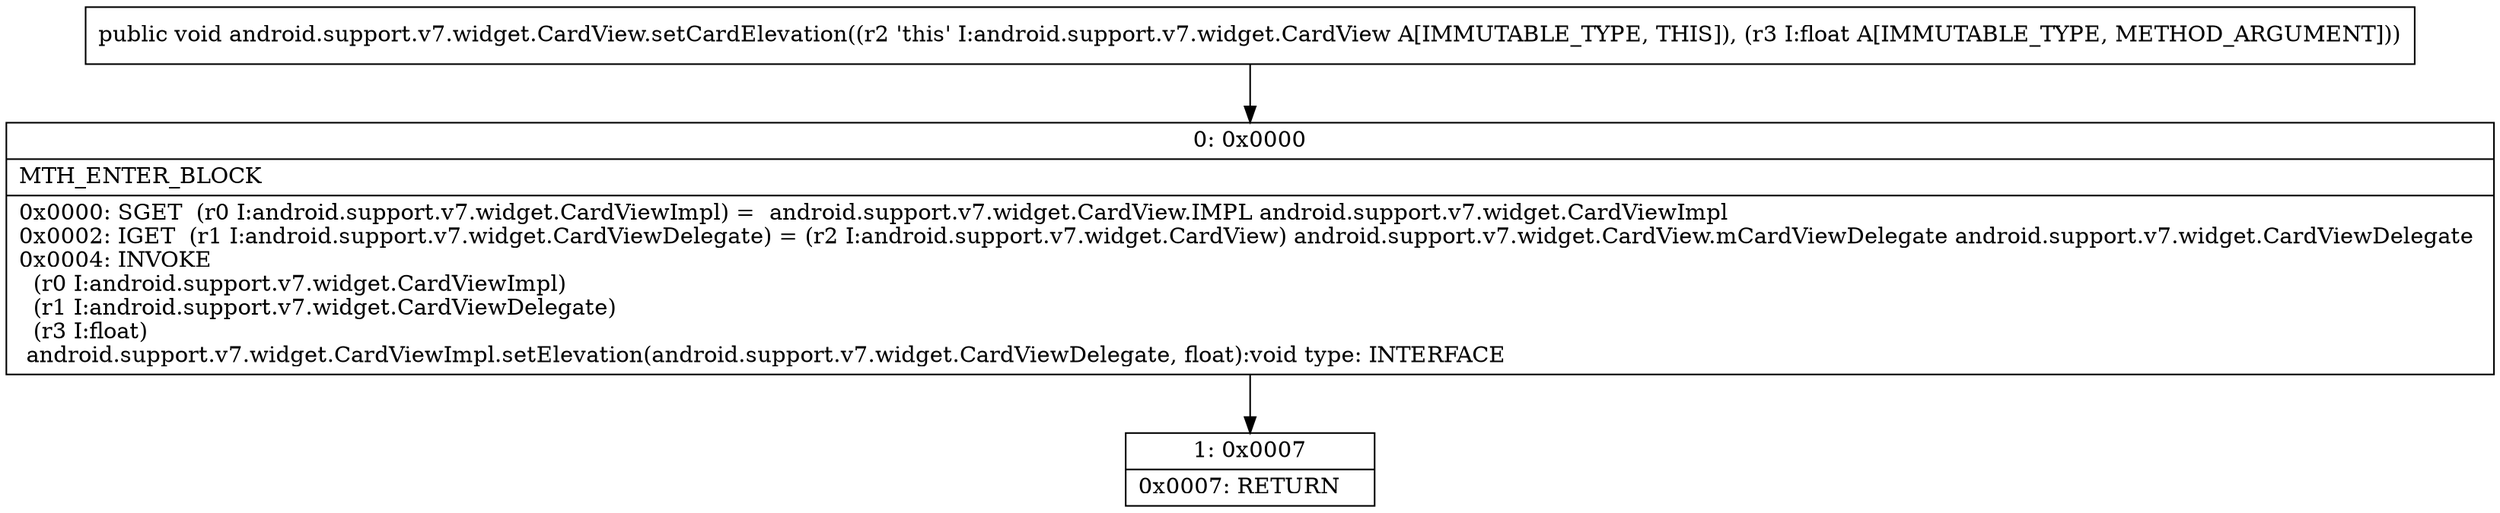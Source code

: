 digraph "CFG forandroid.support.v7.widget.CardView.setCardElevation(F)V" {
Node_0 [shape=record,label="{0\:\ 0x0000|MTH_ENTER_BLOCK\l|0x0000: SGET  (r0 I:android.support.v7.widget.CardViewImpl) =  android.support.v7.widget.CardView.IMPL android.support.v7.widget.CardViewImpl \l0x0002: IGET  (r1 I:android.support.v7.widget.CardViewDelegate) = (r2 I:android.support.v7.widget.CardView) android.support.v7.widget.CardView.mCardViewDelegate android.support.v7.widget.CardViewDelegate \l0x0004: INVOKE  \l  (r0 I:android.support.v7.widget.CardViewImpl)\l  (r1 I:android.support.v7.widget.CardViewDelegate)\l  (r3 I:float)\l android.support.v7.widget.CardViewImpl.setElevation(android.support.v7.widget.CardViewDelegate, float):void type: INTERFACE \l}"];
Node_1 [shape=record,label="{1\:\ 0x0007|0x0007: RETURN   \l}"];
MethodNode[shape=record,label="{public void android.support.v7.widget.CardView.setCardElevation((r2 'this' I:android.support.v7.widget.CardView A[IMMUTABLE_TYPE, THIS]), (r3 I:float A[IMMUTABLE_TYPE, METHOD_ARGUMENT])) }"];
MethodNode -> Node_0;
Node_0 -> Node_1;
}

